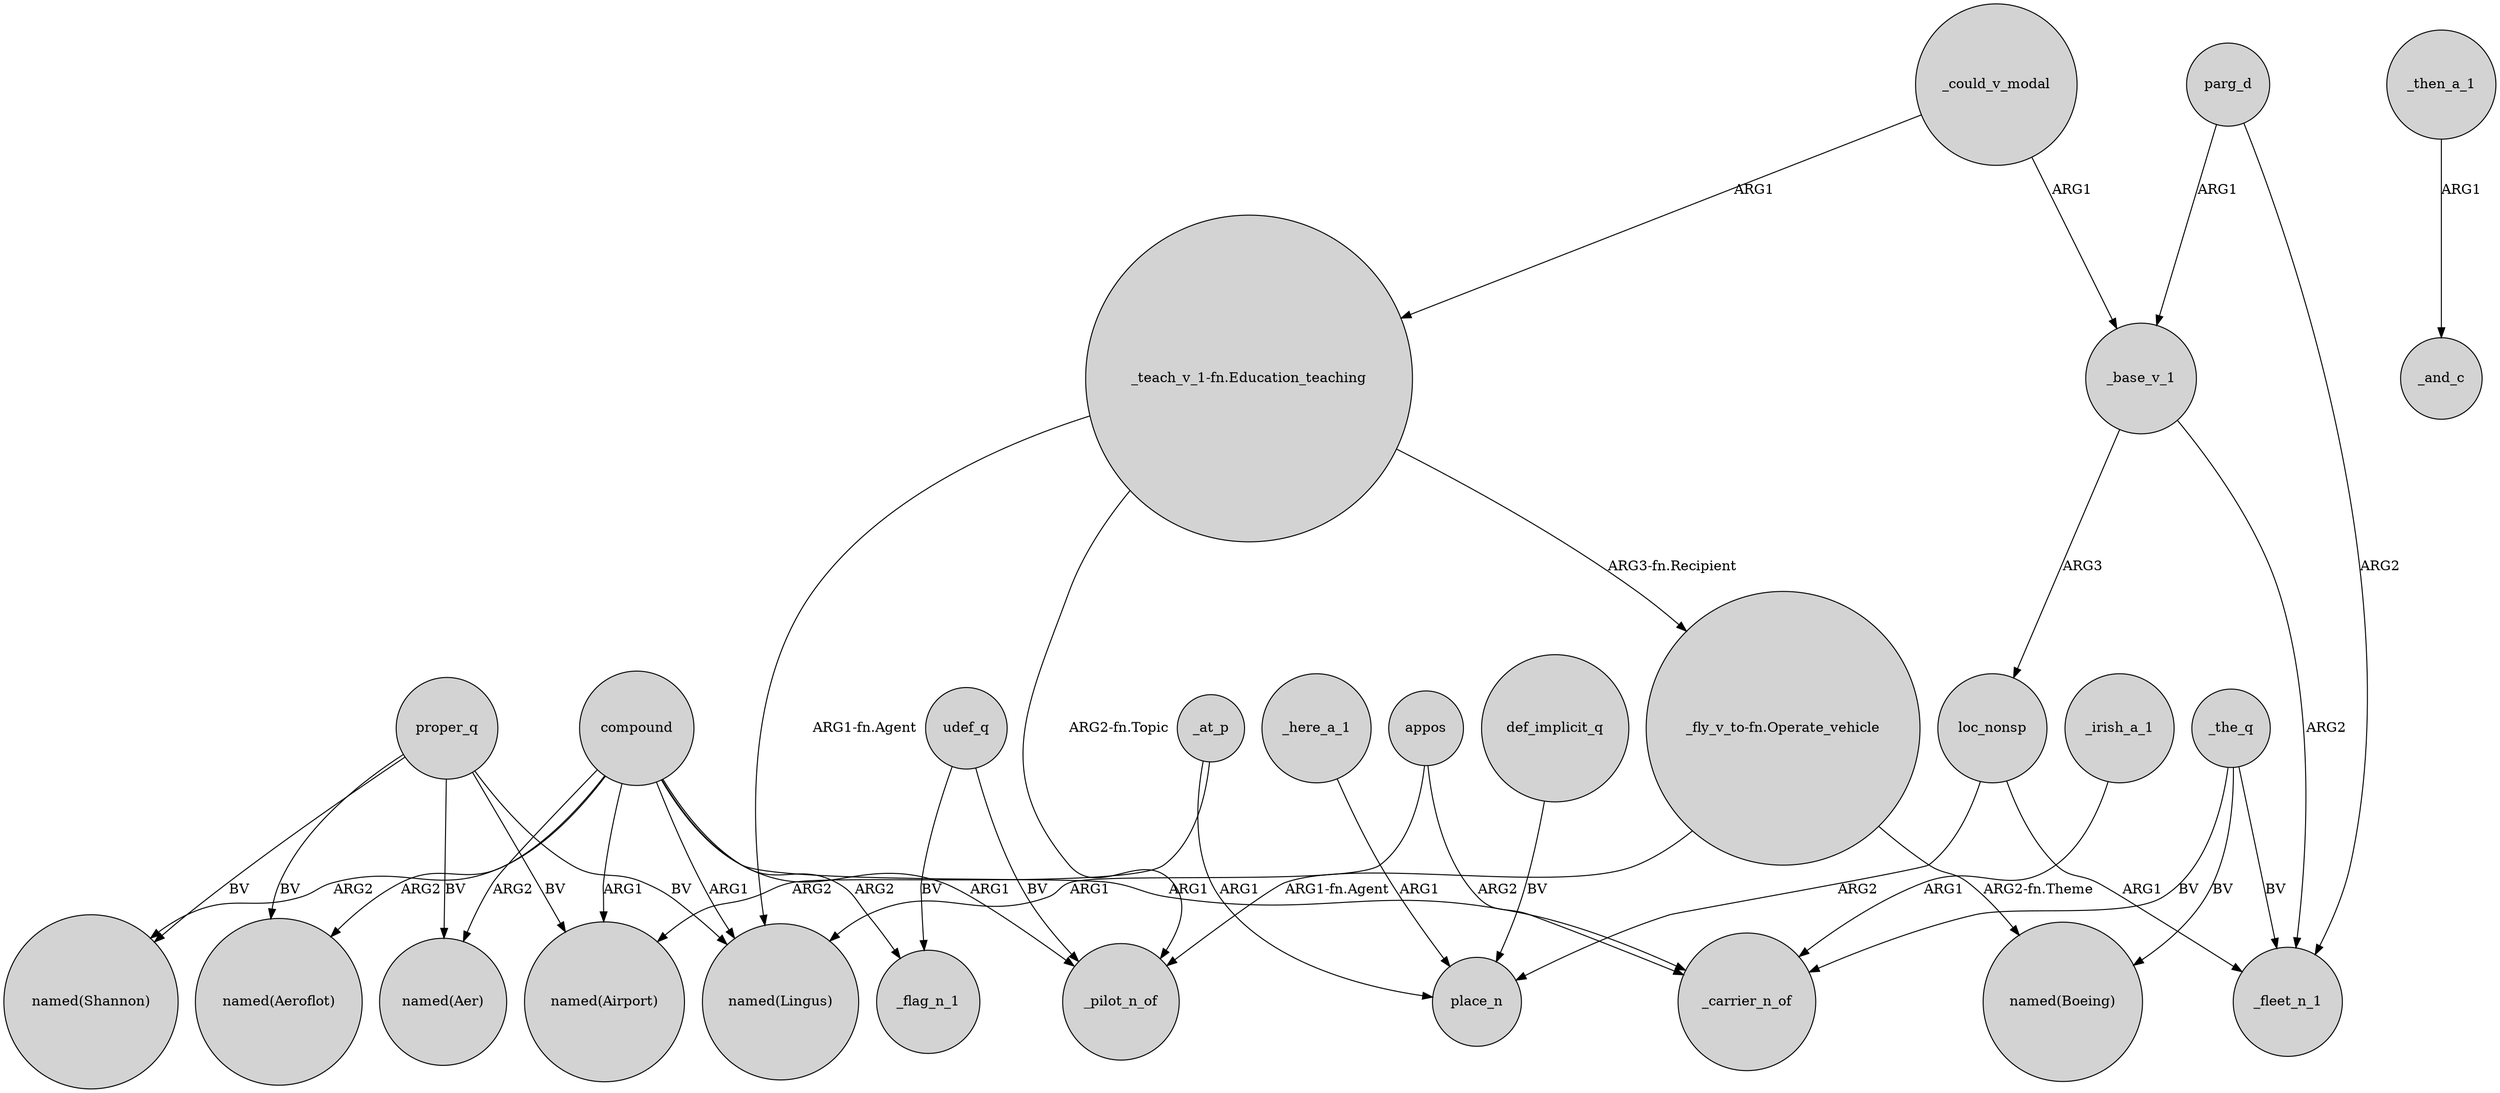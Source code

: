 digraph {
	node [shape=circle style=filled]
	_the_q -> _carrier_n_of [label=BV]
	_here_a_1 -> place_n [label=ARG1]
	loc_nonsp -> _fleet_n_1 [label=ARG1]
	proper_q -> "named(Lingus)" [label=BV]
	"_teach_v_1-fn.Education_teaching" -> "named(Lingus)" [label="ARG1-fn.Agent"]
	proper_q -> "named(Airport)" [label=BV]
	compound -> "named(Aer)" [label=ARG2]
	_could_v_modal -> _base_v_1 [label=ARG1]
	compound -> "named(Airport)" [label=ARG1]
	def_implicit_q -> place_n [label=BV]
	_could_v_modal -> "_teach_v_1-fn.Education_teaching" [label=ARG1]
	compound -> _carrier_n_of [label=ARG1]
	compound -> _flag_n_1 [label=ARG2]
	_base_v_1 -> loc_nonsp [label=ARG3]
	appos -> "named(Lingus)" [label=ARG1]
	"_fly_v_to-fn.Operate_vehicle" -> _pilot_n_of [label="ARG1-fn.Agent"]
	appos -> _carrier_n_of [label=ARG2]
	compound -> _pilot_n_of [label=ARG1]
	_irish_a_1 -> _carrier_n_of [label=ARG1]
	udef_q -> _pilot_n_of [label=BV]
	proper_q -> "named(Aer)" [label=BV]
	proper_q -> "named(Aeroflot)" [label=BV]
	_the_q -> "named(Boeing)" [label=BV]
	_base_v_1 -> _fleet_n_1 [label=ARG2]
	proper_q -> "named(Shannon)" [label=BV]
	compound -> "named(Shannon)" [label=ARG2]
	"_teach_v_1-fn.Education_teaching" -> _pilot_n_of [label="ARG2-fn.Topic"]
	parg_d -> _fleet_n_1 [label=ARG2]
	compound -> "named(Aeroflot)" [label=ARG2]
	udef_q -> _flag_n_1 [label=BV]
	loc_nonsp -> place_n [label=ARG2]
	parg_d -> _base_v_1 [label=ARG1]
	compound -> "named(Lingus)" [label=ARG1]
	"_fly_v_to-fn.Operate_vehicle" -> "named(Boeing)" [label="ARG2-fn.Theme"]
	_at_p -> "named(Airport)" [label=ARG2]
	_the_q -> _fleet_n_1 [label=BV]
	_at_p -> place_n [label=ARG1]
	_then_a_1 -> _and_c [label=ARG1]
	"_teach_v_1-fn.Education_teaching" -> "_fly_v_to-fn.Operate_vehicle" [label="ARG3-fn.Recipient"]
}
